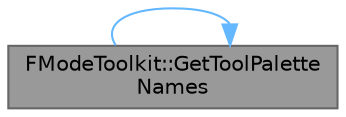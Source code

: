 digraph "FModeToolkit::GetToolPaletteNames"
{
 // INTERACTIVE_SVG=YES
 // LATEX_PDF_SIZE
  bgcolor="transparent";
  edge [fontname=Helvetica,fontsize=10,labelfontname=Helvetica,labelfontsize=10];
  node [fontname=Helvetica,fontsize=10,shape=box,height=0.2,width=0.4];
  rankdir="LR";
  Node1 [id="Node000001",label="FModeToolkit::GetToolPalette\lNames",height=0.2,width=0.4,color="gray40", fillcolor="grey60", style="filled", fontcolor="black",tooltip="Returns the number of Mode specific tabs in the mode toolbar."];
  Node1 -> Node1 [id="edge1_Node000001_Node000001",color="steelblue1",style="solid",tooltip=" "];
}
